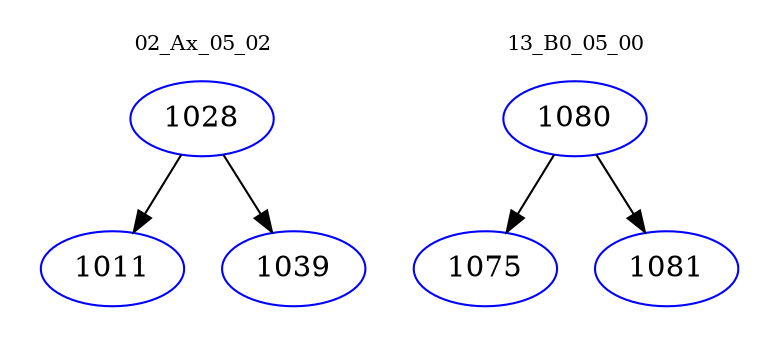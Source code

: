 digraph{
subgraph cluster_0 {
color = white
label = "02_Ax_05_02";
fontsize=10;
T0_1028 [label="1028", color="blue"]
T0_1028 -> T0_1011 [color="black"]
T0_1011 [label="1011", color="blue"]
T0_1028 -> T0_1039 [color="black"]
T0_1039 [label="1039", color="blue"]
}
subgraph cluster_1 {
color = white
label = "13_B0_05_00";
fontsize=10;
T1_1080 [label="1080", color="blue"]
T1_1080 -> T1_1075 [color="black"]
T1_1075 [label="1075", color="blue"]
T1_1080 -> T1_1081 [color="black"]
T1_1081 [label="1081", color="blue"]
}
}
